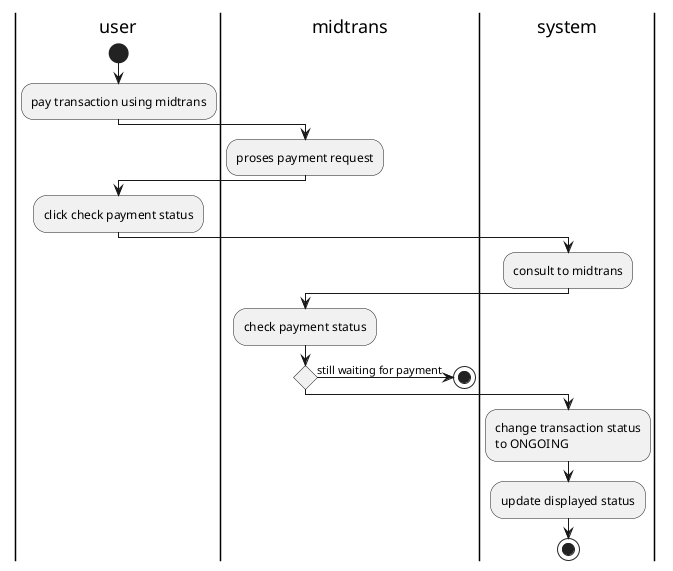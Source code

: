 @startuml pay trx

|user|
start
:pay transaction using midtrans;
|midtrans|
:proses payment request;
|user|
:click check payment status;
|system|
:consult to midtrans;
|midtrans|
:check payment status;
if() then(still waiting for payment)
stop
endif
|system|
:change transaction status\nto ONGOING;
:update displayed status;
stop


@enduml